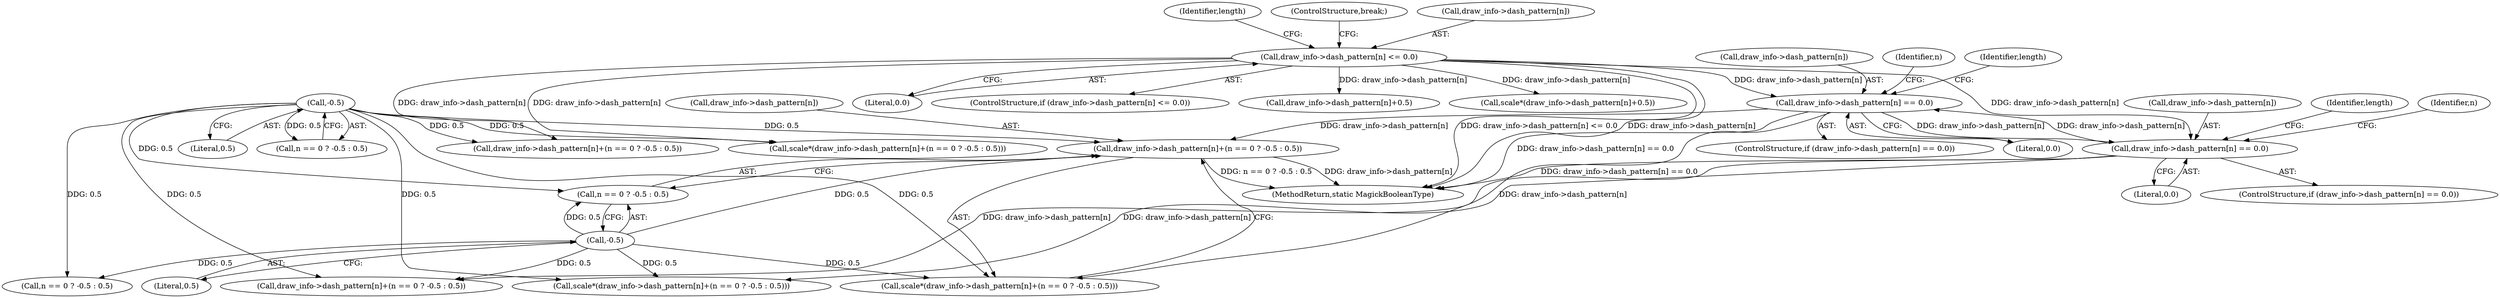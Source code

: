 digraph "0_ImageMagick_726812fa2fa7ce16bcf58f6e115f65427a1c0950_0@pointer" {
"1000617" [label="(Call,draw_info->dash_pattern[n]+(n == 0 ? -0.5 : 0.5))"];
"1000603" [label="(Call,draw_info->dash_pattern[n] == 0.0)"];
"1000245" [label="(Call,draw_info->dash_pattern[n] <= 0.0)"];
"1000385" [label="(Call,draw_info->dash_pattern[n] == 0.0)"];
"1000627" [label="(Call,-0.5)"];
"1000267" [label="(Call,-0.5)"];
"1000255" [label="(Call,scale*(draw_info->dash_pattern[n]+(n == 0 ? -0.5 : 0.5)))"];
"1000761" [label="(MethodReturn,static MagickBooleanType)"];
"1000267" [label="(Call,-0.5)"];
"1000385" [label="(Call,draw_info->dash_pattern[n] == 0.0)"];
"1000254" [label="(Identifier,length)"];
"1000627" [label="(Call,-0.5)"];
"1000252" [label="(ControlStructure,break;)"];
"1000623" [label="(Call,n == 0 ? -0.5 : 0.5)"];
"1000399" [label="(Call,draw_info->dash_pattern[n]+(n == 0 ? -0.5 : 0.5))"];
"1000386" [label="(Call,draw_info->dash_pattern[n])"];
"1000257" [label="(Call,draw_info->dash_pattern[n]+(n == 0 ? -0.5 : 0.5))"];
"1000251" [label="(Literal,0.0)"];
"1000604" [label="(Call,draw_info->dash_pattern[n])"];
"1000618" [label="(Call,draw_info->dash_pattern[n])"];
"1000609" [label="(Literal,0.0)"];
"1000397" [label="(Call,scale*(draw_info->dash_pattern[n]+(n == 0 ? -0.5 : 0.5)))"];
"1000615" [label="(Call,scale*(draw_info->dash_pattern[n]+(n == 0 ? -0.5 : 0.5)))"];
"1000244" [label="(ControlStructure,if (draw_info->dash_pattern[n] <= 0.0))"];
"1000611" [label="(Identifier,n)"];
"1000614" [label="(Identifier,length)"];
"1000405" [label="(Call,n == 0 ? -0.5 : 0.5)"];
"1000384" [label="(ControlStructure,if (draw_info->dash_pattern[n] == 0.0))"];
"1000245" [label="(Call,draw_info->dash_pattern[n] <= 0.0)"];
"1000284" [label="(Call,draw_info->dash_pattern[n]+0.5)"];
"1000282" [label="(Call,scale*(draw_info->dash_pattern[n]+0.5))"];
"1000268" [label="(Literal,0.5)"];
"1000617" [label="(Call,draw_info->dash_pattern[n]+(n == 0 ? -0.5 : 0.5))"];
"1000396" [label="(Identifier,length)"];
"1000246" [label="(Call,draw_info->dash_pattern[n])"];
"1000393" [label="(Identifier,n)"];
"1000602" [label="(ControlStructure,if (draw_info->dash_pattern[n] == 0.0))"];
"1000628" [label="(Literal,0.5)"];
"1000391" [label="(Literal,0.0)"];
"1000263" [label="(Call,n == 0 ? -0.5 : 0.5)"];
"1000603" [label="(Call,draw_info->dash_pattern[n] == 0.0)"];
"1000617" -> "1000615"  [label="AST: "];
"1000617" -> "1000623"  [label="CFG: "];
"1000618" -> "1000617"  [label="AST: "];
"1000623" -> "1000617"  [label="AST: "];
"1000615" -> "1000617"  [label="CFG: "];
"1000617" -> "1000761"  [label="DDG: n == 0 ? -0.5 : 0.5"];
"1000617" -> "1000761"  [label="DDG: draw_info->dash_pattern[n]"];
"1000603" -> "1000617"  [label="DDG: draw_info->dash_pattern[n]"];
"1000627" -> "1000617"  [label="DDG: 0.5"];
"1000267" -> "1000617"  [label="DDG: 0.5"];
"1000603" -> "1000602"  [label="AST: "];
"1000603" -> "1000609"  [label="CFG: "];
"1000604" -> "1000603"  [label="AST: "];
"1000609" -> "1000603"  [label="AST: "];
"1000611" -> "1000603"  [label="CFG: "];
"1000614" -> "1000603"  [label="CFG: "];
"1000603" -> "1000761"  [label="DDG: draw_info->dash_pattern[n] == 0.0"];
"1000603" -> "1000385"  [label="DDG: draw_info->dash_pattern[n]"];
"1000245" -> "1000603"  [label="DDG: draw_info->dash_pattern[n]"];
"1000385" -> "1000603"  [label="DDG: draw_info->dash_pattern[n]"];
"1000603" -> "1000615"  [label="DDG: draw_info->dash_pattern[n]"];
"1000245" -> "1000244"  [label="AST: "];
"1000245" -> "1000251"  [label="CFG: "];
"1000246" -> "1000245"  [label="AST: "];
"1000251" -> "1000245"  [label="AST: "];
"1000252" -> "1000245"  [label="CFG: "];
"1000254" -> "1000245"  [label="CFG: "];
"1000245" -> "1000761"  [label="DDG: draw_info->dash_pattern[n] <= 0.0"];
"1000245" -> "1000761"  [label="DDG: draw_info->dash_pattern[n]"];
"1000245" -> "1000255"  [label="DDG: draw_info->dash_pattern[n]"];
"1000245" -> "1000257"  [label="DDG: draw_info->dash_pattern[n]"];
"1000245" -> "1000282"  [label="DDG: draw_info->dash_pattern[n]"];
"1000245" -> "1000284"  [label="DDG: draw_info->dash_pattern[n]"];
"1000245" -> "1000385"  [label="DDG: draw_info->dash_pattern[n]"];
"1000385" -> "1000384"  [label="AST: "];
"1000385" -> "1000391"  [label="CFG: "];
"1000386" -> "1000385"  [label="AST: "];
"1000391" -> "1000385"  [label="AST: "];
"1000393" -> "1000385"  [label="CFG: "];
"1000396" -> "1000385"  [label="CFG: "];
"1000385" -> "1000761"  [label="DDG: draw_info->dash_pattern[n] == 0.0"];
"1000385" -> "1000397"  [label="DDG: draw_info->dash_pattern[n]"];
"1000385" -> "1000399"  [label="DDG: draw_info->dash_pattern[n]"];
"1000627" -> "1000623"  [label="AST: "];
"1000627" -> "1000628"  [label="CFG: "];
"1000628" -> "1000627"  [label="AST: "];
"1000623" -> "1000627"  [label="CFG: "];
"1000627" -> "1000397"  [label="DDG: 0.5"];
"1000627" -> "1000399"  [label="DDG: 0.5"];
"1000627" -> "1000405"  [label="DDG: 0.5"];
"1000627" -> "1000615"  [label="DDG: 0.5"];
"1000627" -> "1000623"  [label="DDG: 0.5"];
"1000267" -> "1000263"  [label="AST: "];
"1000267" -> "1000268"  [label="CFG: "];
"1000268" -> "1000267"  [label="AST: "];
"1000263" -> "1000267"  [label="CFG: "];
"1000267" -> "1000255"  [label="DDG: 0.5"];
"1000267" -> "1000257"  [label="DDG: 0.5"];
"1000267" -> "1000263"  [label="DDG: 0.5"];
"1000267" -> "1000397"  [label="DDG: 0.5"];
"1000267" -> "1000399"  [label="DDG: 0.5"];
"1000267" -> "1000405"  [label="DDG: 0.5"];
"1000267" -> "1000615"  [label="DDG: 0.5"];
"1000267" -> "1000623"  [label="DDG: 0.5"];
}
